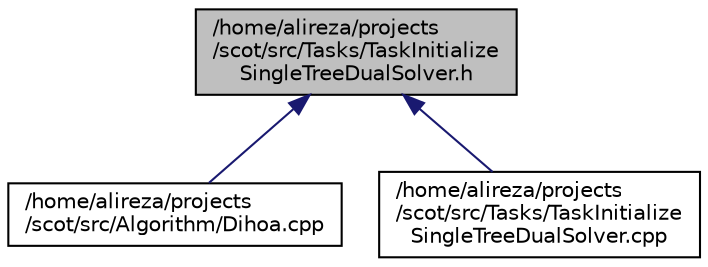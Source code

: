 digraph "/home/alireza/projects/scot/src/Tasks/TaskInitializeSingleTreeDualSolver.h"
{
 // LATEX_PDF_SIZE
  edge [fontname="Helvetica",fontsize="10",labelfontname="Helvetica",labelfontsize="10"];
  node [fontname="Helvetica",fontsize="10",shape=record];
  Node1 [label="/home/alireza/projects\l/scot/src/Tasks/TaskInitialize\lSingleTreeDualSolver.h",height=0.2,width=0.4,color="black", fillcolor="grey75", style="filled", fontcolor="black",tooltip=" "];
  Node1 -> Node2 [dir="back",color="midnightblue",fontsize="10",style="solid"];
  Node2 [label="/home/alireza/projects\l/scot/src/Algorithm/Dihoa.cpp",height=0.2,width=0.4,color="black", fillcolor="white", style="filled",URL="$Dihoa_8cpp.html",tooltip=" "];
  Node1 -> Node3 [dir="back",color="midnightblue",fontsize="10",style="solid"];
  Node3 [label="/home/alireza/projects\l/scot/src/Tasks/TaskInitialize\lSingleTreeDualSolver.cpp",height=0.2,width=0.4,color="black", fillcolor="white", style="filled",URL="$TaskInitializeSingleTreeDualSolver_8cpp.html",tooltip=" "];
}
